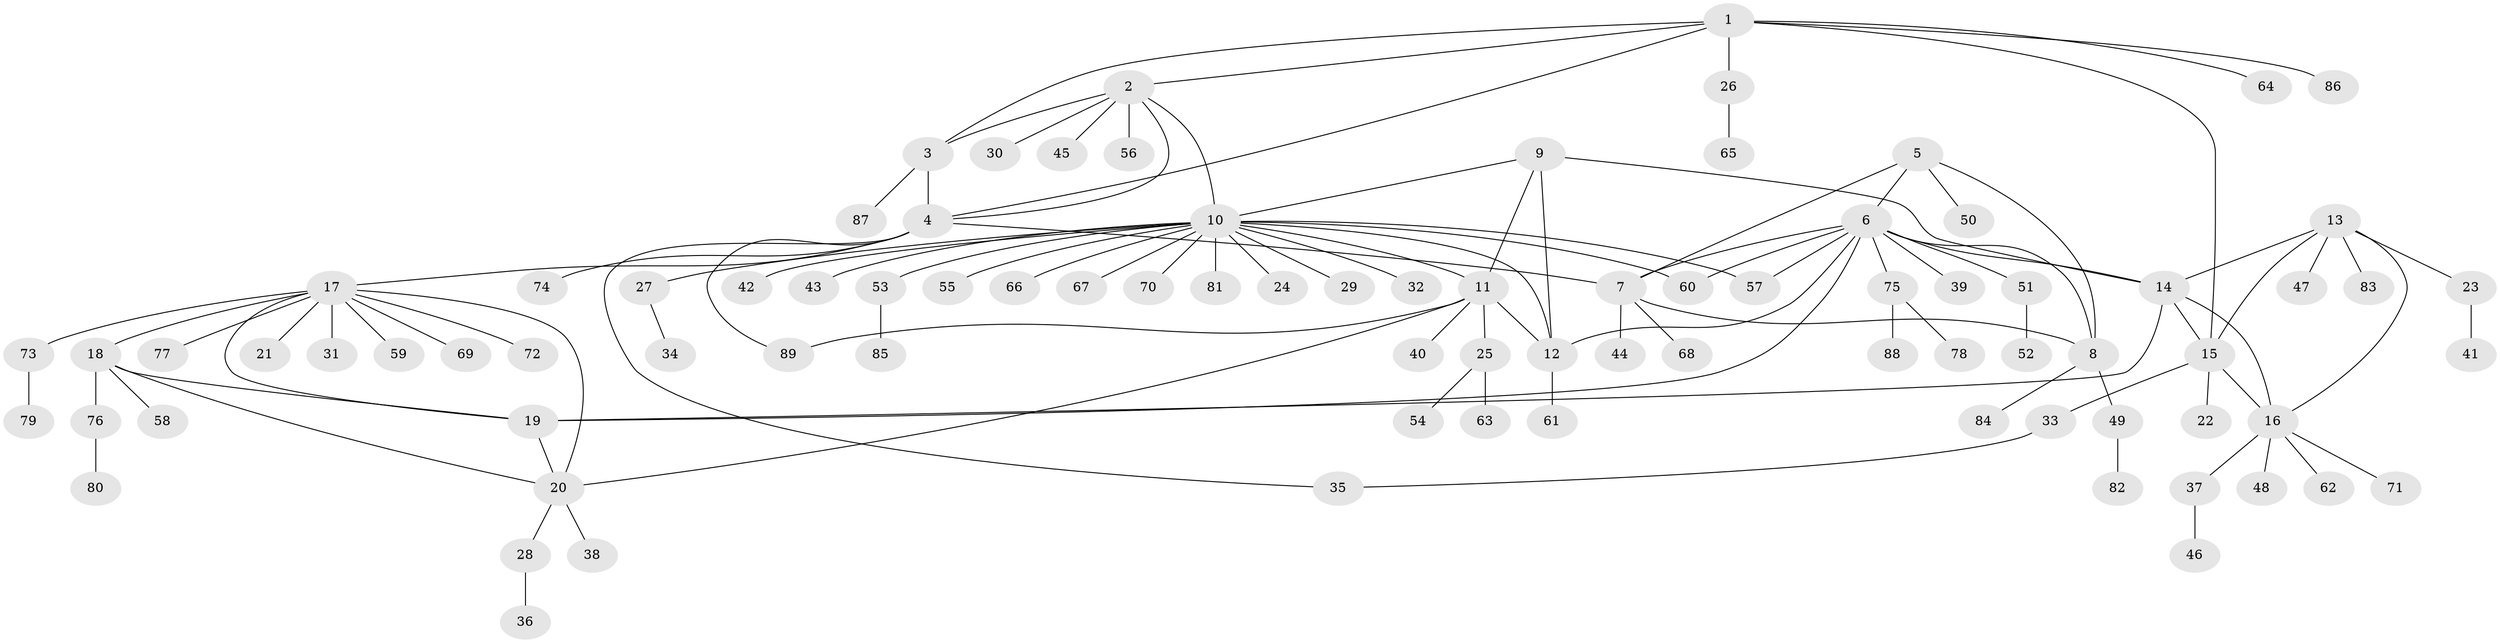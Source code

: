 // coarse degree distribution, {5: 0.037037037037037035, 2: 0.07407407407407407, 8: 0.037037037037037035, 3: 0.18518518518518517, 1: 0.5555555555555556, 6: 0.037037037037037035, 12: 0.037037037037037035, 7: 0.037037037037037035}
// Generated by graph-tools (version 1.1) at 2025/37/03/04/25 23:37:41]
// undirected, 89 vertices, 113 edges
graph export_dot {
  node [color=gray90,style=filled];
  1;
  2;
  3;
  4;
  5;
  6;
  7;
  8;
  9;
  10;
  11;
  12;
  13;
  14;
  15;
  16;
  17;
  18;
  19;
  20;
  21;
  22;
  23;
  24;
  25;
  26;
  27;
  28;
  29;
  30;
  31;
  32;
  33;
  34;
  35;
  36;
  37;
  38;
  39;
  40;
  41;
  42;
  43;
  44;
  45;
  46;
  47;
  48;
  49;
  50;
  51;
  52;
  53;
  54;
  55;
  56;
  57;
  58;
  59;
  60;
  61;
  62;
  63;
  64;
  65;
  66;
  67;
  68;
  69;
  70;
  71;
  72;
  73;
  74;
  75;
  76;
  77;
  78;
  79;
  80;
  81;
  82;
  83;
  84;
  85;
  86;
  87;
  88;
  89;
  1 -- 2;
  1 -- 3;
  1 -- 4;
  1 -- 15;
  1 -- 26;
  1 -- 64;
  1 -- 86;
  2 -- 3;
  2 -- 4;
  2 -- 10;
  2 -- 30;
  2 -- 45;
  2 -- 56;
  3 -- 4;
  3 -- 87;
  4 -- 7;
  4 -- 17;
  4 -- 35;
  4 -- 74;
  4 -- 89;
  5 -- 6;
  5 -- 7;
  5 -- 8;
  5 -- 50;
  6 -- 7;
  6 -- 8;
  6 -- 12;
  6 -- 14;
  6 -- 19;
  6 -- 39;
  6 -- 51;
  6 -- 57;
  6 -- 60;
  6 -- 75;
  7 -- 8;
  7 -- 44;
  7 -- 68;
  8 -- 49;
  8 -- 84;
  9 -- 10;
  9 -- 11;
  9 -- 12;
  9 -- 14;
  10 -- 11;
  10 -- 12;
  10 -- 24;
  10 -- 27;
  10 -- 29;
  10 -- 32;
  10 -- 42;
  10 -- 43;
  10 -- 53;
  10 -- 55;
  10 -- 57;
  10 -- 60;
  10 -- 66;
  10 -- 67;
  10 -- 70;
  10 -- 81;
  11 -- 12;
  11 -- 20;
  11 -- 25;
  11 -- 40;
  11 -- 89;
  12 -- 61;
  13 -- 14;
  13 -- 15;
  13 -- 16;
  13 -- 23;
  13 -- 47;
  13 -- 83;
  14 -- 15;
  14 -- 16;
  14 -- 19;
  15 -- 16;
  15 -- 22;
  15 -- 33;
  16 -- 37;
  16 -- 48;
  16 -- 62;
  16 -- 71;
  17 -- 18;
  17 -- 19;
  17 -- 20;
  17 -- 21;
  17 -- 31;
  17 -- 59;
  17 -- 69;
  17 -- 72;
  17 -- 73;
  17 -- 77;
  18 -- 19;
  18 -- 20;
  18 -- 58;
  18 -- 76;
  19 -- 20;
  20 -- 28;
  20 -- 38;
  23 -- 41;
  25 -- 54;
  25 -- 63;
  26 -- 65;
  27 -- 34;
  28 -- 36;
  33 -- 35;
  37 -- 46;
  49 -- 82;
  51 -- 52;
  53 -- 85;
  73 -- 79;
  75 -- 78;
  75 -- 88;
  76 -- 80;
}
